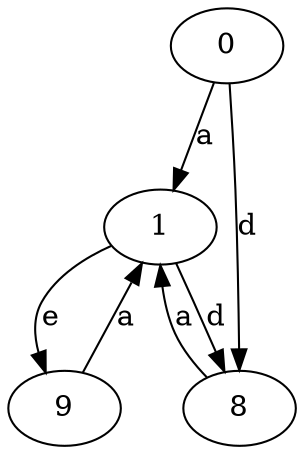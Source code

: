 strict digraph  {
1;
0;
8;
9;
1 -> 8  [label=d];
1 -> 9  [label=e];
0 -> 1  [label=a];
0 -> 8  [label=d];
8 -> 1  [label=a];
9 -> 1  [label=a];
}
